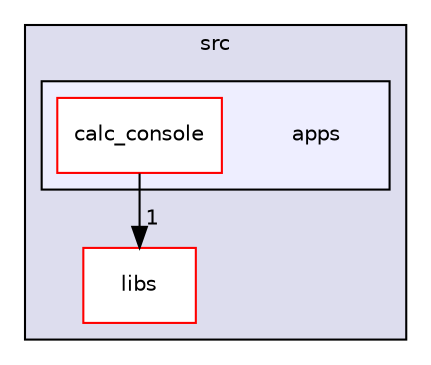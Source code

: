digraph "/home/runner/work/cpp-project-template/cpp-project-template/src/apps" {
  compound=true
  node [ fontsize="10", fontname="Helvetica"];
  edge [ labelfontsize="10", labelfontname="Helvetica"];
  subgraph clusterdir_68267d1309a1af8e8297ef4c3efbcdba {
    graph [ bgcolor="#ddddee", pencolor="black", label="src" fontname="Helvetica", fontsize="10", URL="dir_68267d1309a1af8e8297ef4c3efbcdba.html"]
  dir_87a455bccb09a92130c26a11a880c98a [shape=box label="libs" fillcolor="white" style="filled" color="red" URL="dir_87a455bccb09a92130c26a11a880c98a.html"];
  subgraph clusterdir_53adf0b982dc8545998aae3f283a5a58 {
    graph [ bgcolor="#eeeeff", pencolor="black", label="" URL="dir_53adf0b982dc8545998aae3f283a5a58.html"];
    dir_53adf0b982dc8545998aae3f283a5a58 [shape=plaintext label="apps"];
  dir_3287a2dd6532f219b0a722cfd239e889 [shape=box label="calc_console" fillcolor="white" style="filled" color="red" URL="dir_3287a2dd6532f219b0a722cfd239e889.html"];
  }
  }
  dir_3287a2dd6532f219b0a722cfd239e889->dir_87a455bccb09a92130c26a11a880c98a [headlabel="1", labeldistance=1.5 headhref="dir_000002_000003.html"];
}
